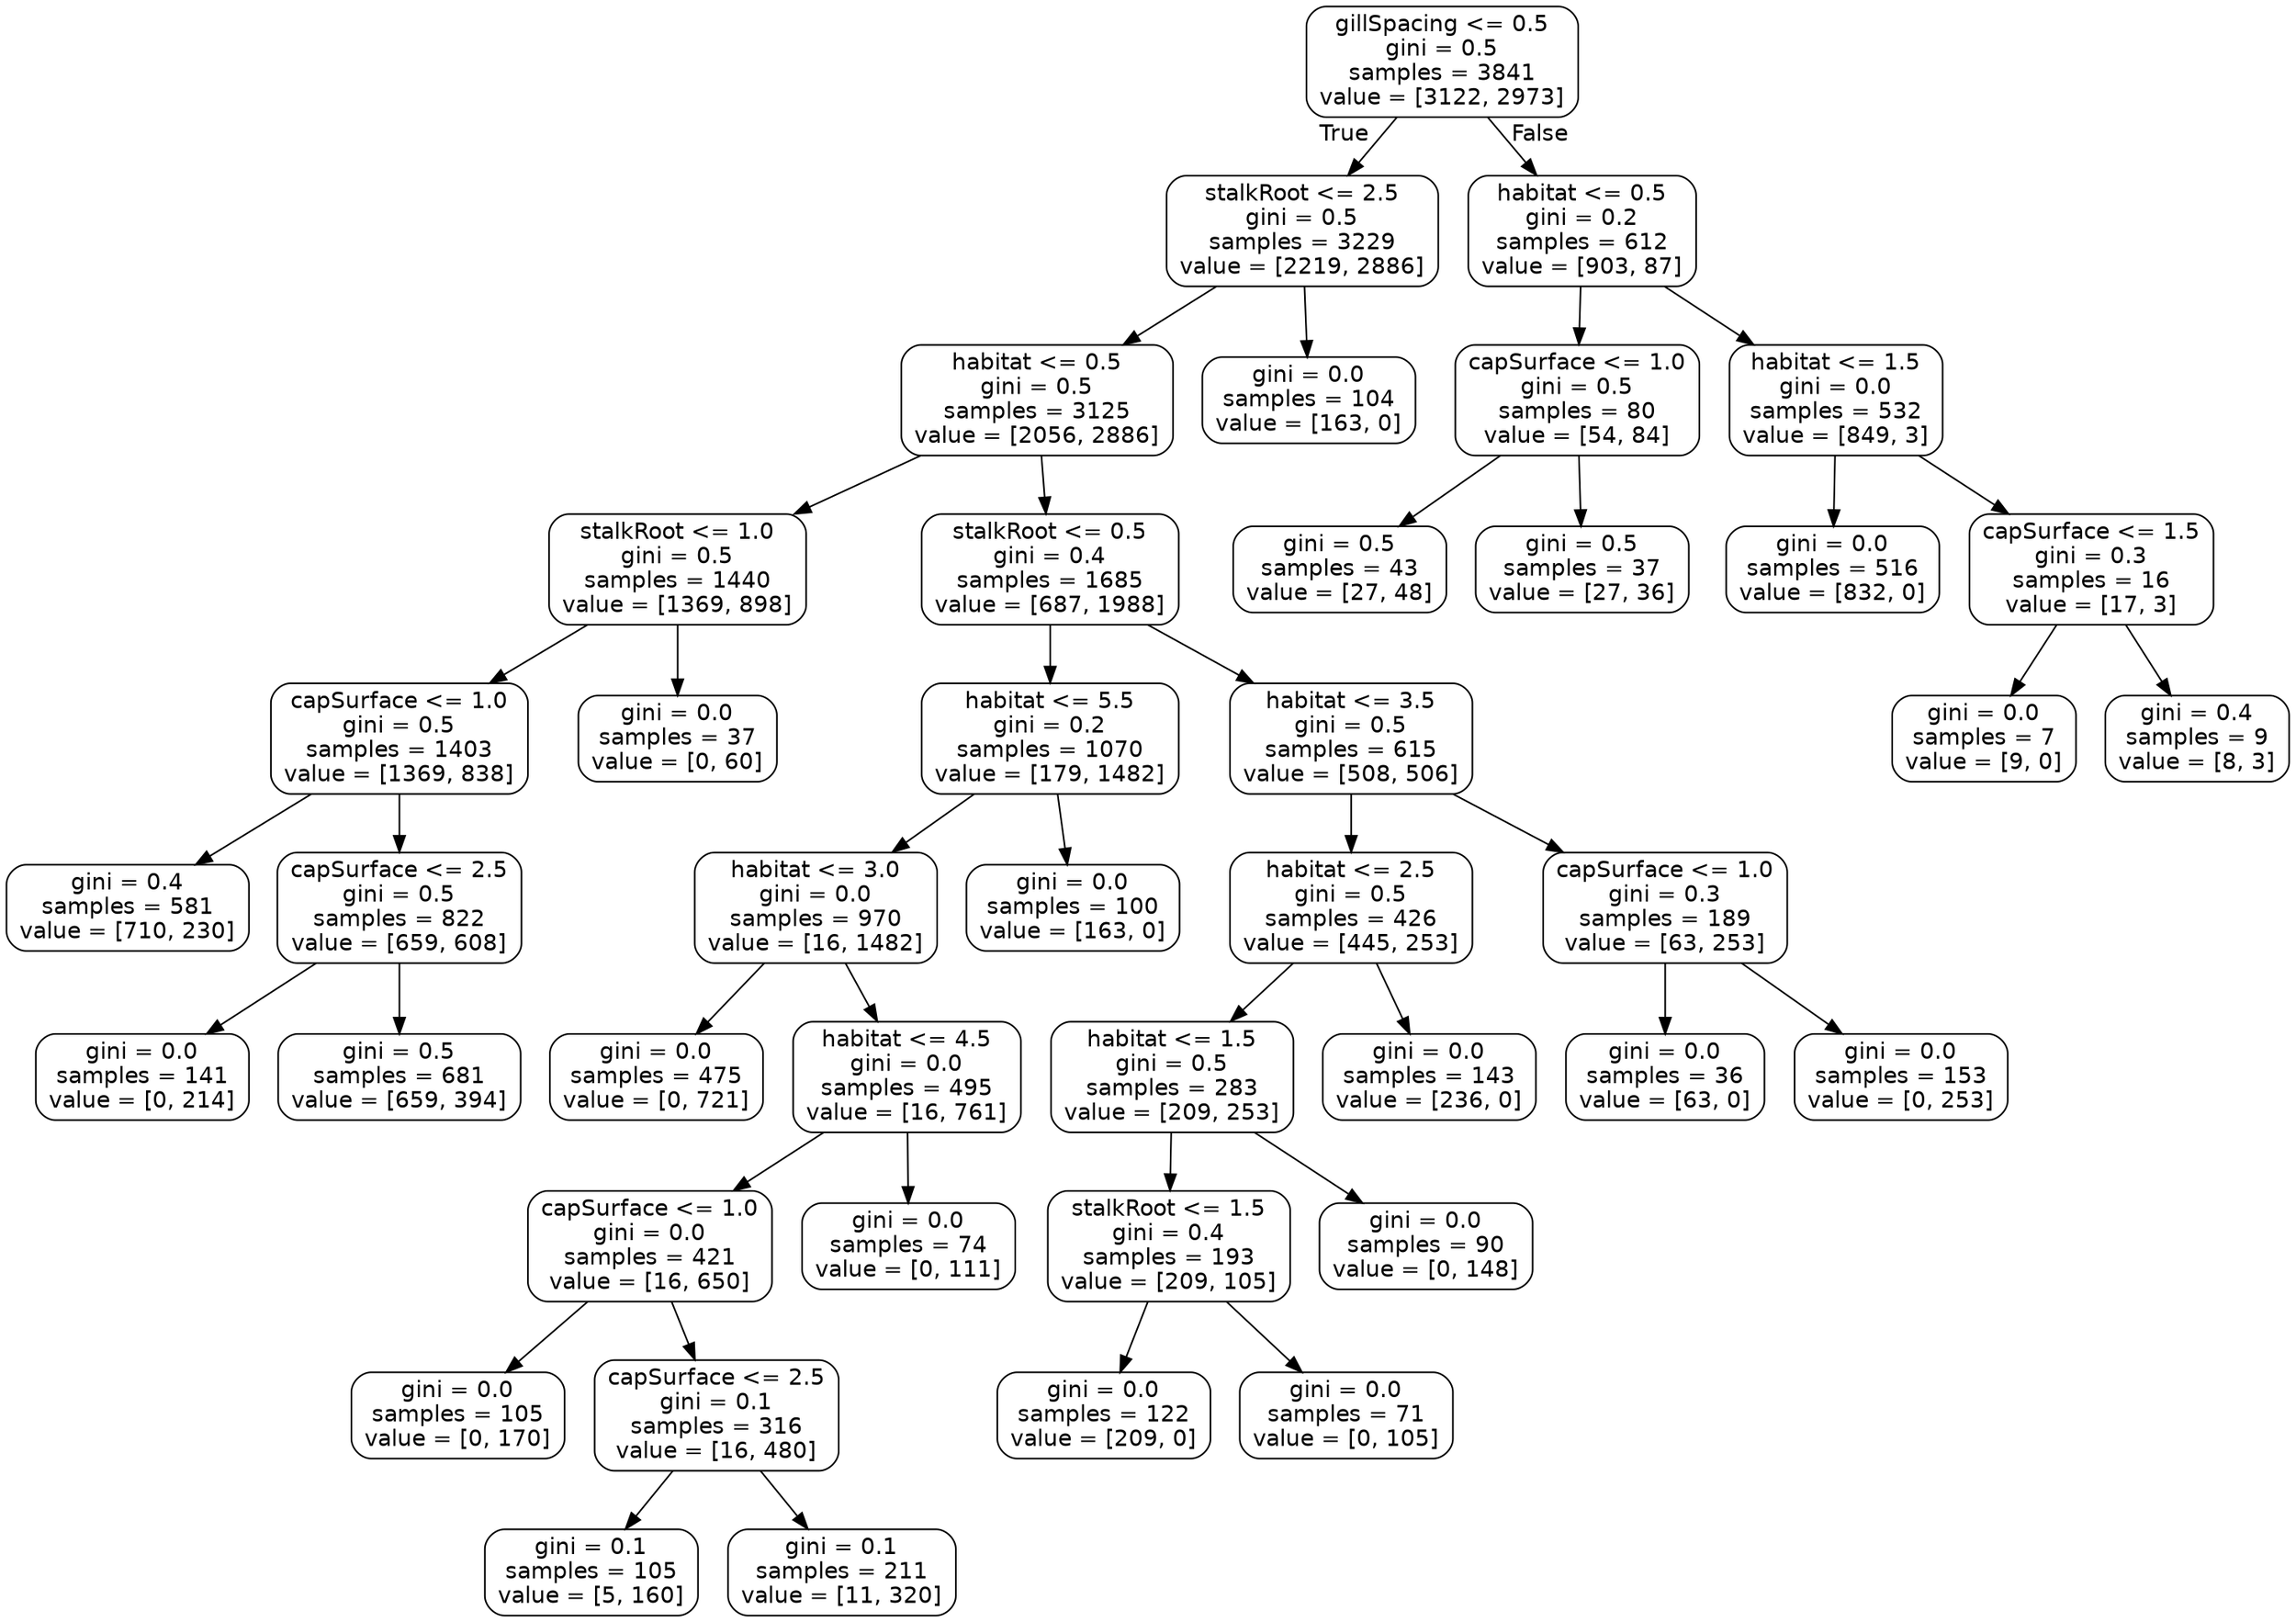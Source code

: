 digraph Tree {
node [shape=box, style="rounded", color="black", fontname="helvetica"] ;
edge [fontname="helvetica"] ;
0 [label="gillSpacing <= 0.5\ngini = 0.5\nsamples = 3841\nvalue = [3122, 2973]"] ;
1 [label="stalkRoot <= 2.5\ngini = 0.5\nsamples = 3229\nvalue = [2219, 2886]"] ;
0 -> 1 [labeldistance=2.5, labelangle=45, headlabel="True"] ;
2 [label="habitat <= 0.5\ngini = 0.5\nsamples = 3125\nvalue = [2056, 2886]"] ;
1 -> 2 ;
3 [label="stalkRoot <= 1.0\ngini = 0.5\nsamples = 1440\nvalue = [1369, 898]"] ;
2 -> 3 ;
4 [label="capSurface <= 1.0\ngini = 0.5\nsamples = 1403\nvalue = [1369, 838]"] ;
3 -> 4 ;
5 [label="gini = 0.4\nsamples = 581\nvalue = [710, 230]"] ;
4 -> 5 ;
6 [label="capSurface <= 2.5\ngini = 0.5\nsamples = 822\nvalue = [659, 608]"] ;
4 -> 6 ;
7 [label="gini = 0.0\nsamples = 141\nvalue = [0, 214]"] ;
6 -> 7 ;
8 [label="gini = 0.5\nsamples = 681\nvalue = [659, 394]"] ;
6 -> 8 ;
9 [label="gini = 0.0\nsamples = 37\nvalue = [0, 60]"] ;
3 -> 9 ;
10 [label="stalkRoot <= 0.5\ngini = 0.4\nsamples = 1685\nvalue = [687, 1988]"] ;
2 -> 10 ;
11 [label="habitat <= 5.5\ngini = 0.2\nsamples = 1070\nvalue = [179, 1482]"] ;
10 -> 11 ;
12 [label="habitat <= 3.0\ngini = 0.0\nsamples = 970\nvalue = [16, 1482]"] ;
11 -> 12 ;
13 [label="gini = 0.0\nsamples = 475\nvalue = [0, 721]"] ;
12 -> 13 ;
14 [label="habitat <= 4.5\ngini = 0.0\nsamples = 495\nvalue = [16, 761]"] ;
12 -> 14 ;
15 [label="capSurface <= 1.0\ngini = 0.0\nsamples = 421\nvalue = [16, 650]"] ;
14 -> 15 ;
16 [label="gini = 0.0\nsamples = 105\nvalue = [0, 170]"] ;
15 -> 16 ;
17 [label="capSurface <= 2.5\ngini = 0.1\nsamples = 316\nvalue = [16, 480]"] ;
15 -> 17 ;
18 [label="gini = 0.1\nsamples = 105\nvalue = [5, 160]"] ;
17 -> 18 ;
19 [label="gini = 0.1\nsamples = 211\nvalue = [11, 320]"] ;
17 -> 19 ;
20 [label="gini = 0.0\nsamples = 74\nvalue = [0, 111]"] ;
14 -> 20 ;
21 [label="gini = 0.0\nsamples = 100\nvalue = [163, 0]"] ;
11 -> 21 ;
22 [label="habitat <= 3.5\ngini = 0.5\nsamples = 615\nvalue = [508, 506]"] ;
10 -> 22 ;
23 [label="habitat <= 2.5\ngini = 0.5\nsamples = 426\nvalue = [445, 253]"] ;
22 -> 23 ;
24 [label="habitat <= 1.5\ngini = 0.5\nsamples = 283\nvalue = [209, 253]"] ;
23 -> 24 ;
25 [label="stalkRoot <= 1.5\ngini = 0.4\nsamples = 193\nvalue = [209, 105]"] ;
24 -> 25 ;
26 [label="gini = 0.0\nsamples = 122\nvalue = [209, 0]"] ;
25 -> 26 ;
27 [label="gini = 0.0\nsamples = 71\nvalue = [0, 105]"] ;
25 -> 27 ;
28 [label="gini = 0.0\nsamples = 90\nvalue = [0, 148]"] ;
24 -> 28 ;
29 [label="gini = 0.0\nsamples = 143\nvalue = [236, 0]"] ;
23 -> 29 ;
30 [label="capSurface <= 1.0\ngini = 0.3\nsamples = 189\nvalue = [63, 253]"] ;
22 -> 30 ;
31 [label="gini = 0.0\nsamples = 36\nvalue = [63, 0]"] ;
30 -> 31 ;
32 [label="gini = 0.0\nsamples = 153\nvalue = [0, 253]"] ;
30 -> 32 ;
33 [label="gini = 0.0\nsamples = 104\nvalue = [163, 0]"] ;
1 -> 33 ;
34 [label="habitat <= 0.5\ngini = 0.2\nsamples = 612\nvalue = [903, 87]"] ;
0 -> 34 [labeldistance=2.5, labelangle=-45, headlabel="False"] ;
35 [label="capSurface <= 1.0\ngini = 0.5\nsamples = 80\nvalue = [54, 84]"] ;
34 -> 35 ;
36 [label="gini = 0.5\nsamples = 43\nvalue = [27, 48]"] ;
35 -> 36 ;
37 [label="gini = 0.5\nsamples = 37\nvalue = [27, 36]"] ;
35 -> 37 ;
38 [label="habitat <= 1.5\ngini = 0.0\nsamples = 532\nvalue = [849, 3]"] ;
34 -> 38 ;
39 [label="gini = 0.0\nsamples = 516\nvalue = [832, 0]"] ;
38 -> 39 ;
40 [label="capSurface <= 1.5\ngini = 0.3\nsamples = 16\nvalue = [17, 3]"] ;
38 -> 40 ;
41 [label="gini = 0.0\nsamples = 7\nvalue = [9, 0]"] ;
40 -> 41 ;
42 [label="gini = 0.4\nsamples = 9\nvalue = [8, 3]"] ;
40 -> 42 ;
}